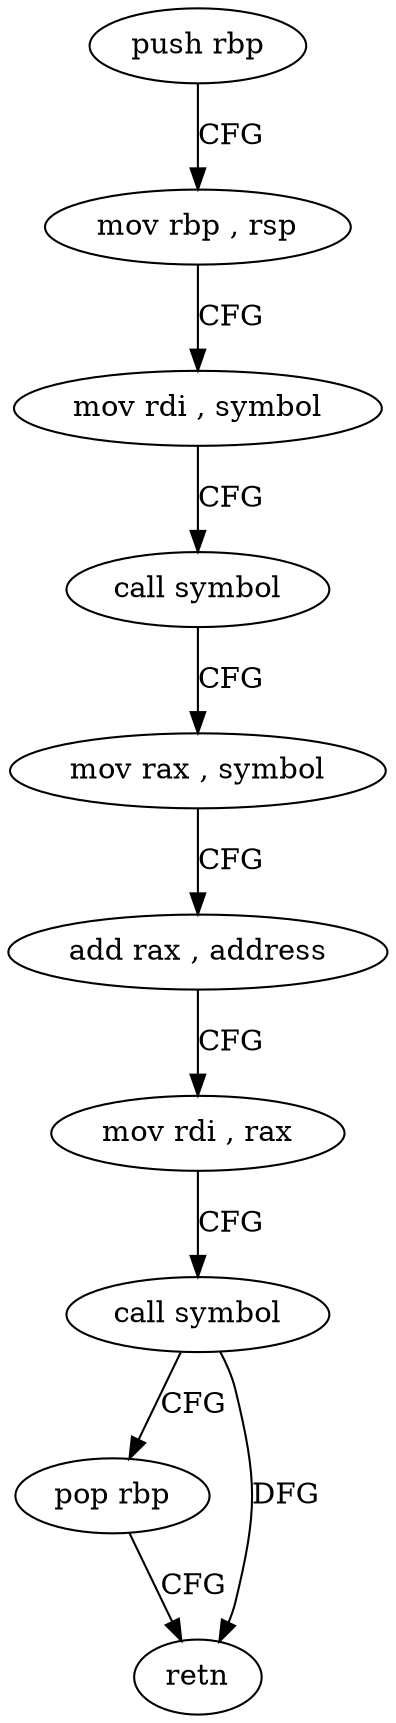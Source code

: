 digraph "func" {
"4222064" [label = "push rbp" ]
"4222065" [label = "mov rbp , rsp" ]
"4222068" [label = "mov rdi , symbol" ]
"4222078" [label = "call symbol" ]
"4222083" [label = "mov rax , symbol" ]
"4222093" [label = "add rax , address" ]
"4222099" [label = "mov rdi , rax" ]
"4222102" [label = "call symbol" ]
"4222107" [label = "pop rbp" ]
"4222108" [label = "retn" ]
"4222064" -> "4222065" [ label = "CFG" ]
"4222065" -> "4222068" [ label = "CFG" ]
"4222068" -> "4222078" [ label = "CFG" ]
"4222078" -> "4222083" [ label = "CFG" ]
"4222083" -> "4222093" [ label = "CFG" ]
"4222093" -> "4222099" [ label = "CFG" ]
"4222099" -> "4222102" [ label = "CFG" ]
"4222102" -> "4222107" [ label = "CFG" ]
"4222102" -> "4222108" [ label = "DFG" ]
"4222107" -> "4222108" [ label = "CFG" ]
}

